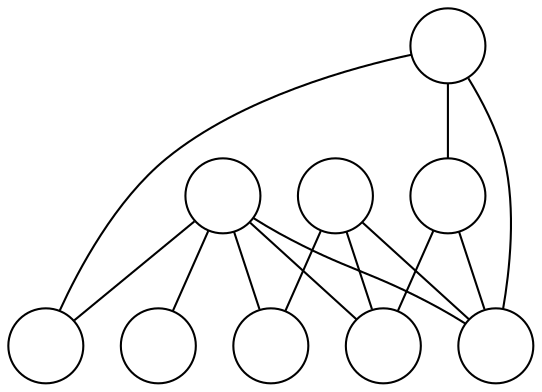 graph G {
  node[label="", shape=circle]
  0;
  1;
  2;
  3;
  4;
  5;
  6;
  7;
  8;
  5 -- 0;
  5 -- 1;
  6 -- 0;
  6 -- 2;
  6 -- 5;
  7 -- 0;
  7 -- 1;
  7 -- 3;
  8 -- 0;
  8 -- 1;
  8 -- 2;
  8 -- 3;
  8 -- 4;
}
